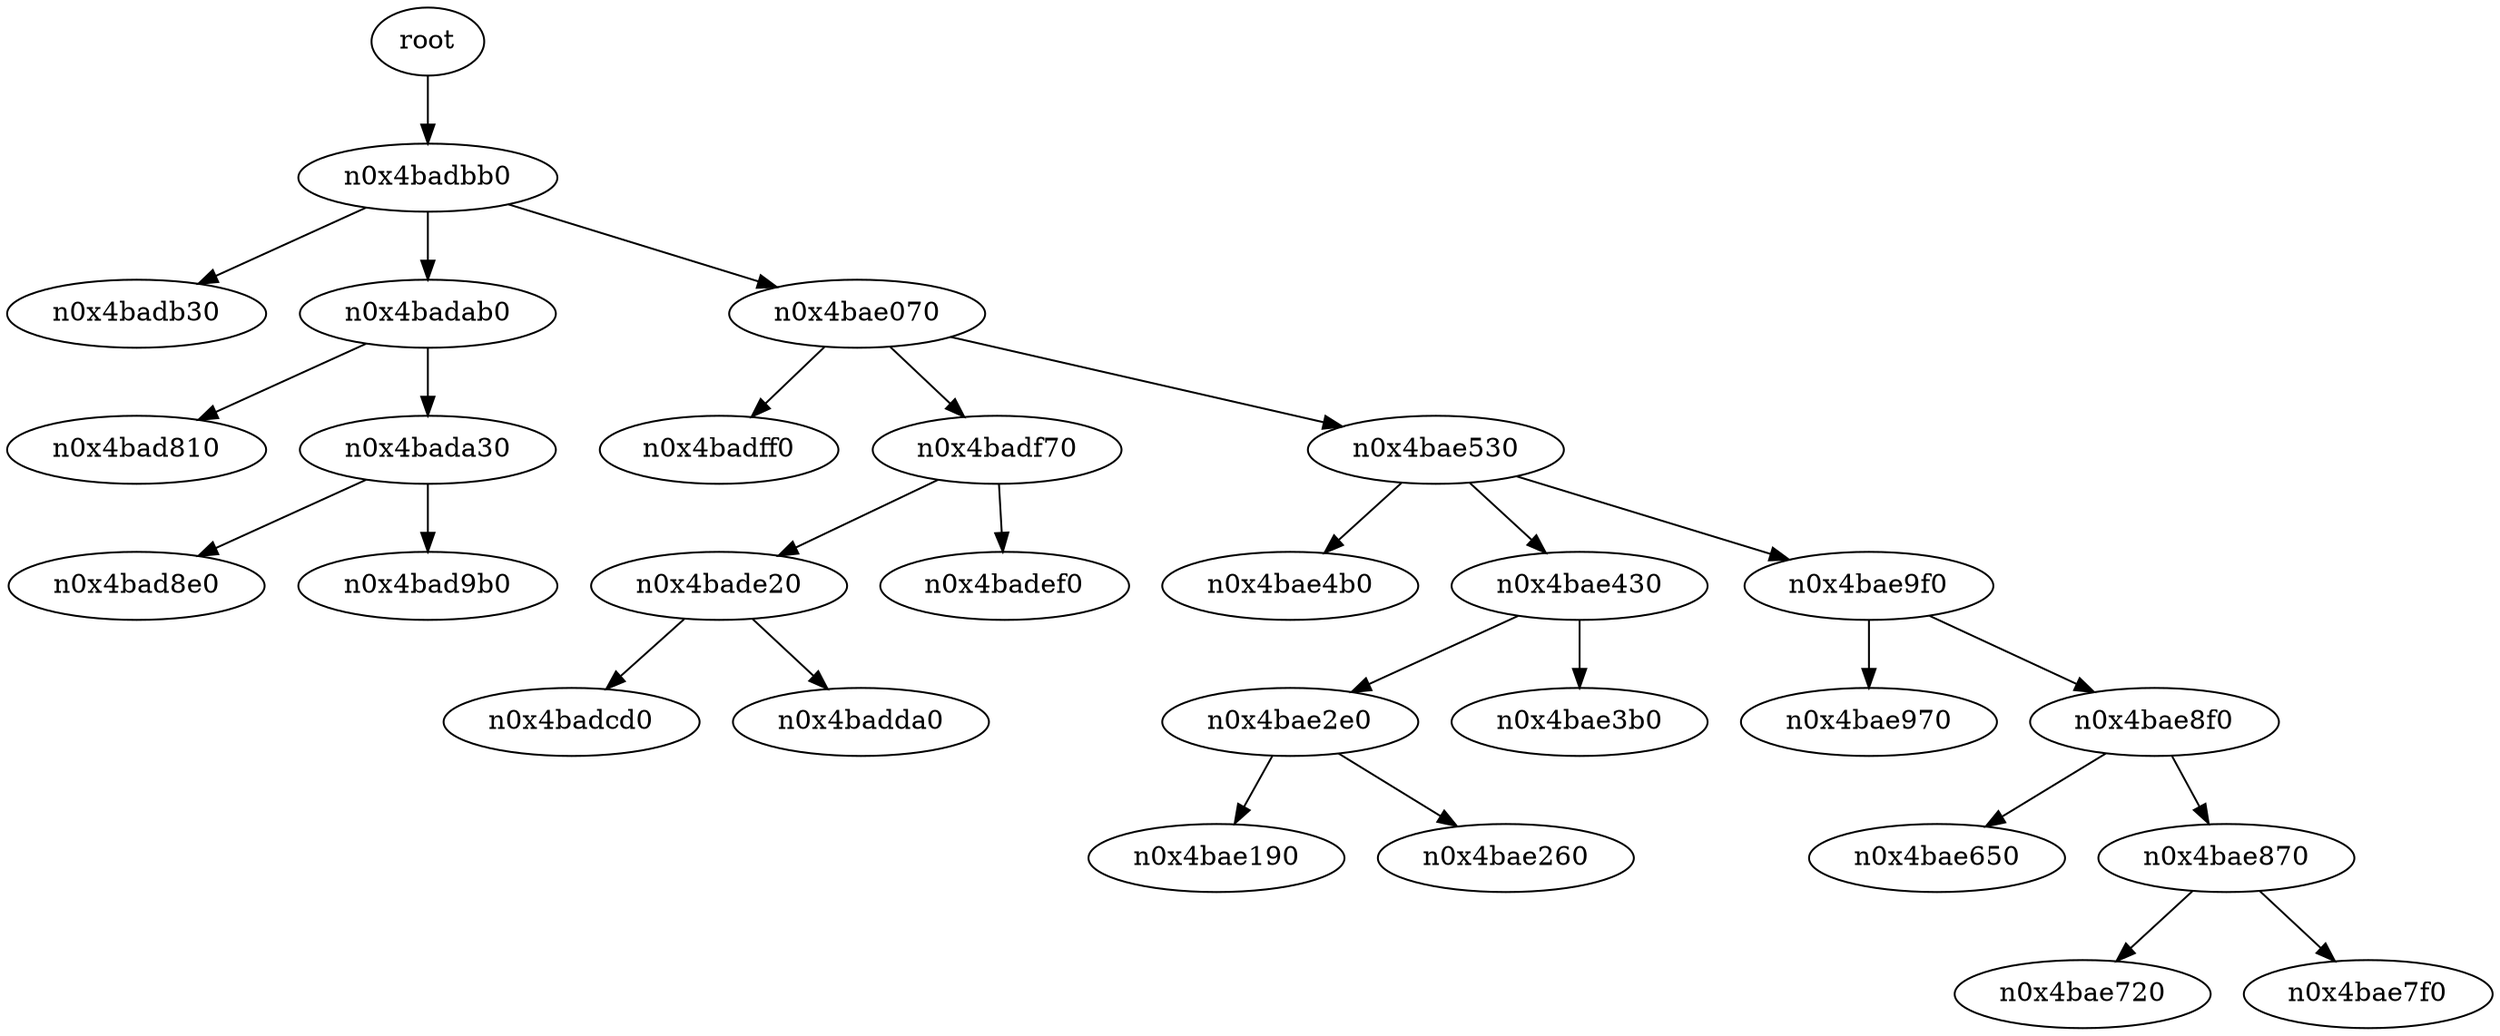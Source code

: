 digraph G {
n0x4bad1f0 [label="root"];
n0x4bad1f0 -> n0x4badbb0;
n0x4badbb0 -> n0x4badb30;
n0x4badbb0 -> n0x4badab0;
n0x4badab0 -> n0x4bad810;
n0x4badab0 -> n0x4bada30;
n0x4bada30 -> n0x4bad8e0;
n0x4bada30 -> n0x4bad9b0;
n0x4badbb0 -> n0x4bae070;
n0x4bae070 -> n0x4badff0;
n0x4bae070 -> n0x4badf70;
n0x4badf70 -> n0x4bade20;
n0x4bade20 -> n0x4badcd0;
n0x4bade20 -> n0x4badda0;
n0x4badf70 -> n0x4badef0;
n0x4bae070 -> n0x4bae530;
n0x4bae530 -> n0x4bae4b0;
n0x4bae530 -> n0x4bae430;
n0x4bae430 -> n0x4bae2e0;
n0x4bae2e0 -> n0x4bae190;
n0x4bae2e0 -> n0x4bae260;
n0x4bae430 -> n0x4bae3b0;
n0x4bae530 -> n0x4bae9f0;
n0x4bae9f0 -> n0x4bae970;
n0x4bae9f0 -> n0x4bae8f0;
n0x4bae8f0 -> n0x4bae650;
n0x4bae8f0 -> n0x4bae870;
n0x4bae870 -> n0x4bae720;
n0x4bae870 -> n0x4bae7f0;
}
